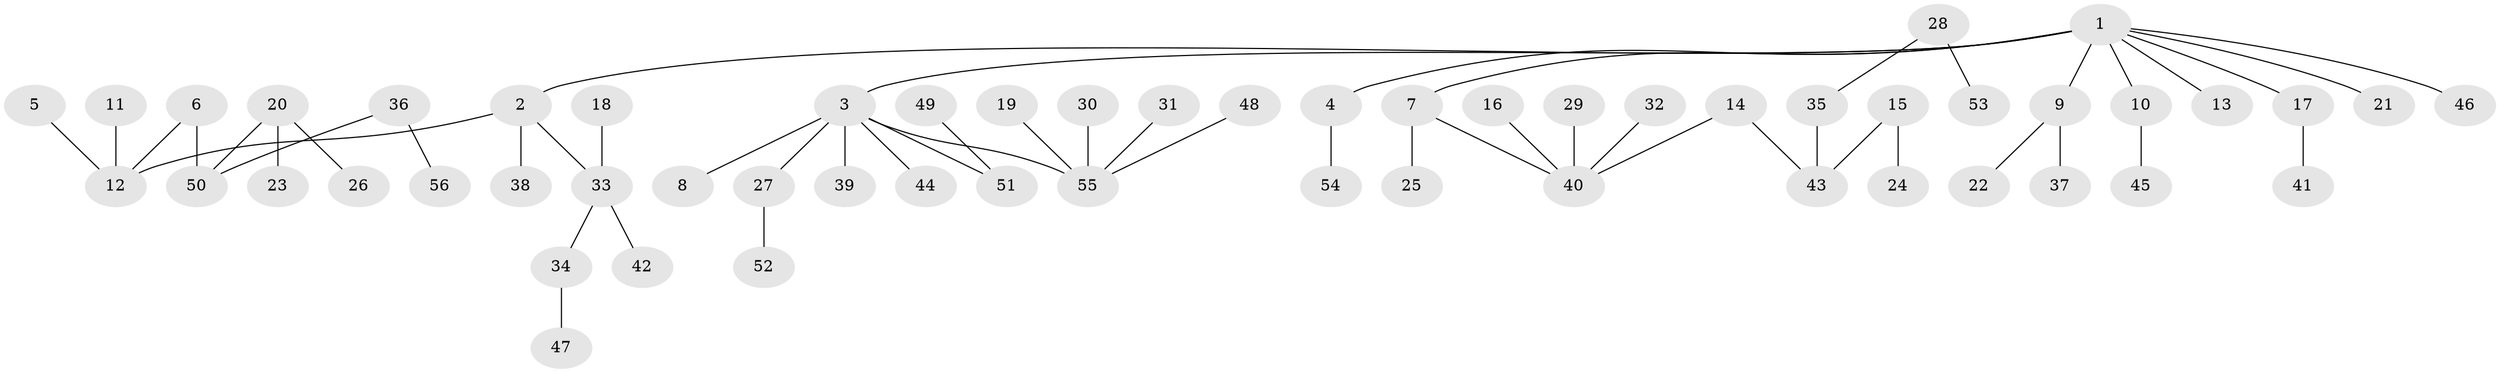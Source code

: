 // original degree distribution, {7: 0.009009009009009009, 8: 0.009009009009009009, 5: 0.036036036036036036, 2: 0.32432432432432434, 3: 0.13513513513513514, 4: 0.02702702702702703, 1: 0.45045045045045046, 6: 0.009009009009009009}
// Generated by graph-tools (version 1.1) at 2025/50/03/09/25 03:50:16]
// undirected, 56 vertices, 55 edges
graph export_dot {
graph [start="1"]
  node [color=gray90,style=filled];
  1;
  2;
  3;
  4;
  5;
  6;
  7;
  8;
  9;
  10;
  11;
  12;
  13;
  14;
  15;
  16;
  17;
  18;
  19;
  20;
  21;
  22;
  23;
  24;
  25;
  26;
  27;
  28;
  29;
  30;
  31;
  32;
  33;
  34;
  35;
  36;
  37;
  38;
  39;
  40;
  41;
  42;
  43;
  44;
  45;
  46;
  47;
  48;
  49;
  50;
  51;
  52;
  53;
  54;
  55;
  56;
  1 -- 2 [weight=1.0];
  1 -- 3 [weight=1.0];
  1 -- 4 [weight=1.0];
  1 -- 7 [weight=1.0];
  1 -- 9 [weight=1.0];
  1 -- 10 [weight=1.0];
  1 -- 13 [weight=1.0];
  1 -- 17 [weight=1.0];
  1 -- 21 [weight=1.0];
  1 -- 46 [weight=1.0];
  2 -- 12 [weight=1.0];
  2 -- 33 [weight=1.0];
  2 -- 38 [weight=1.0];
  3 -- 8 [weight=1.0];
  3 -- 27 [weight=1.0];
  3 -- 39 [weight=1.0];
  3 -- 44 [weight=1.0];
  3 -- 51 [weight=1.0];
  3 -- 55 [weight=1.0];
  4 -- 54 [weight=1.0];
  5 -- 12 [weight=1.0];
  6 -- 12 [weight=1.0];
  6 -- 50 [weight=1.0];
  7 -- 25 [weight=1.0];
  7 -- 40 [weight=1.0];
  9 -- 22 [weight=1.0];
  9 -- 37 [weight=1.0];
  10 -- 45 [weight=1.0];
  11 -- 12 [weight=1.0];
  14 -- 40 [weight=1.0];
  14 -- 43 [weight=1.0];
  15 -- 24 [weight=1.0];
  15 -- 43 [weight=1.0];
  16 -- 40 [weight=1.0];
  17 -- 41 [weight=1.0];
  18 -- 33 [weight=1.0];
  19 -- 55 [weight=1.0];
  20 -- 23 [weight=1.0];
  20 -- 26 [weight=1.0];
  20 -- 50 [weight=1.0];
  27 -- 52 [weight=1.0];
  28 -- 35 [weight=1.0];
  28 -- 53 [weight=1.0];
  29 -- 40 [weight=1.0];
  30 -- 55 [weight=1.0];
  31 -- 55 [weight=1.0];
  32 -- 40 [weight=1.0];
  33 -- 34 [weight=1.0];
  33 -- 42 [weight=1.0];
  34 -- 47 [weight=1.0];
  35 -- 43 [weight=1.0];
  36 -- 50 [weight=1.0];
  36 -- 56 [weight=1.0];
  48 -- 55 [weight=1.0];
  49 -- 51 [weight=1.0];
}
